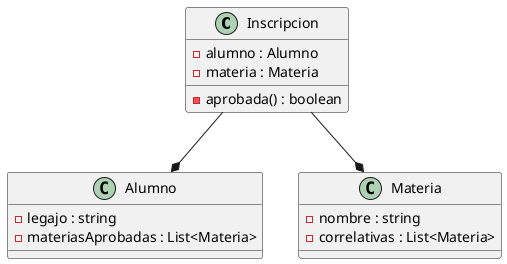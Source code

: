 @startuml
class Inscripcion {
    - alumno : Alumno
    - materia : Materia
    - aprobada() : boolean
}

class Alumno {
    - legajo : string
    - materiasAprobadas : List<Materia>
}

class Materia {
 - nombre : string
 - correlativas : List<Materia>
}


Inscripcion --* Materia
Inscripcion --* Alumno
@enduml
